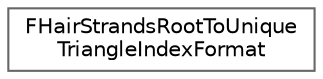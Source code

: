 digraph "Graphical Class Hierarchy"
{
 // INTERACTIVE_SVG=YES
 // LATEX_PDF_SIZE
  bgcolor="transparent";
  edge [fontname=Helvetica,fontsize=10,labelfontname=Helvetica,labelfontsize=10];
  node [fontname=Helvetica,fontsize=10,shape=box,height=0.2,width=0.4];
  rankdir="LR";
  Node0 [id="Node000000",label="FHairStrandsRootToUnique\lTriangleIndexFormat",height=0.2,width=0.4,color="grey40", fillcolor="white", style="filled",URL="$d1/d99/structFHairStrandsRootToUniqueTriangleIndexFormat.html",tooltip=" "];
}
